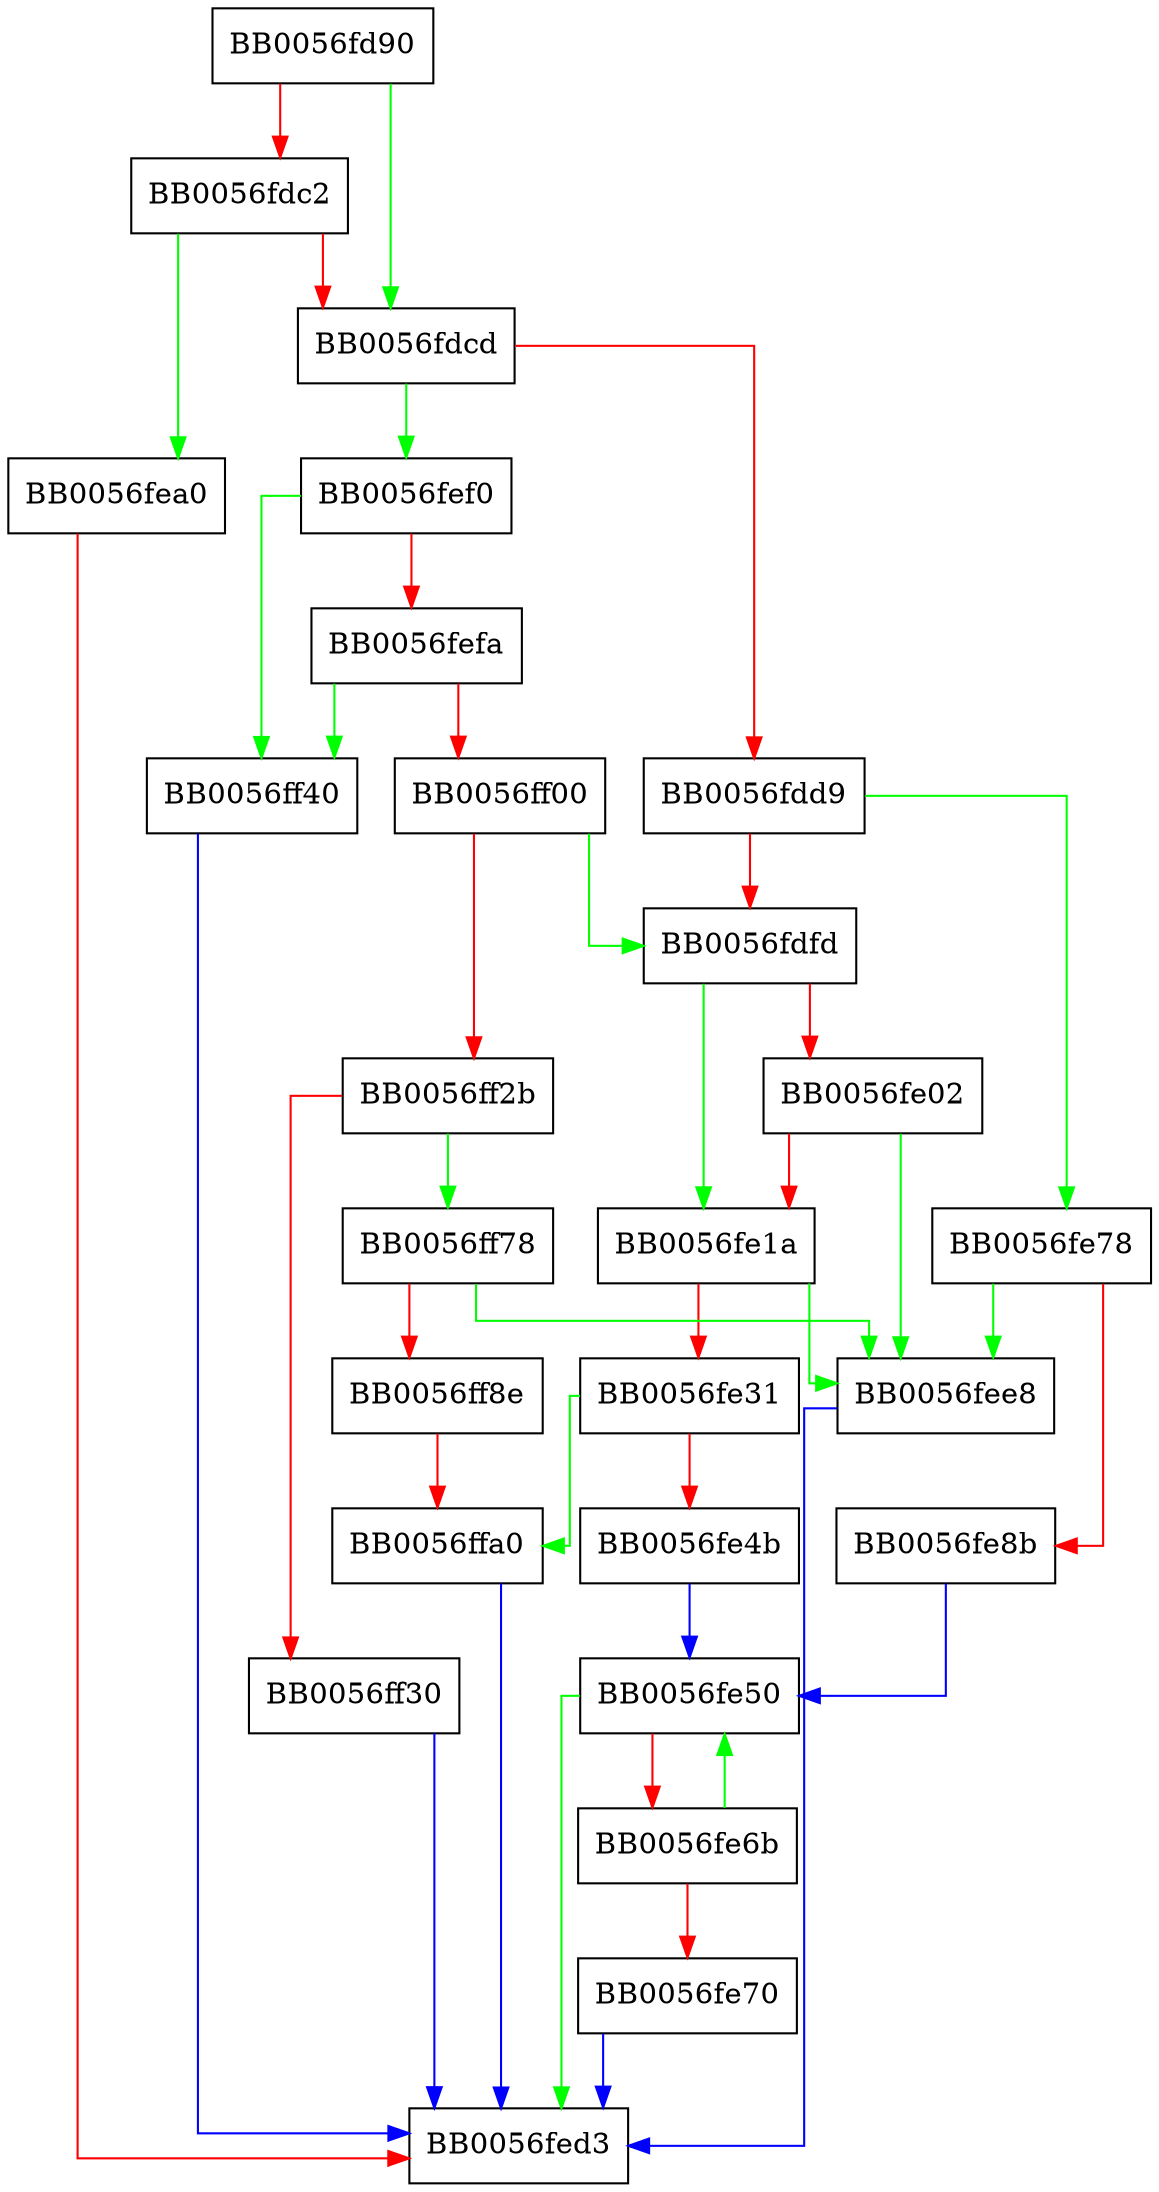 digraph CMS_decrypt {
  node [shape="box"];
  graph [splines=ortho];
  BB0056fd90 -> BB0056fdcd [color="green"];
  BB0056fd90 -> BB0056fdc2 [color="red"];
  BB0056fdc2 -> BB0056fea0 [color="green"];
  BB0056fdc2 -> BB0056fdcd [color="red"];
  BB0056fdcd -> BB0056fef0 [color="green"];
  BB0056fdcd -> BB0056fdd9 [color="red"];
  BB0056fdd9 -> BB0056fe78 [color="green"];
  BB0056fdd9 -> BB0056fdfd [color="red"];
  BB0056fdfd -> BB0056fe1a [color="green"];
  BB0056fdfd -> BB0056fe02 [color="red"];
  BB0056fe02 -> BB0056fee8 [color="green"];
  BB0056fe02 -> BB0056fe1a [color="red"];
  BB0056fe1a -> BB0056fee8 [color="green"];
  BB0056fe1a -> BB0056fe31 [color="red"];
  BB0056fe31 -> BB0056ffa0 [color="green"];
  BB0056fe31 -> BB0056fe4b [color="red"];
  BB0056fe4b -> BB0056fe50 [color="blue"];
  BB0056fe50 -> BB0056fed3 [color="green"];
  BB0056fe50 -> BB0056fe6b [color="red"];
  BB0056fe6b -> BB0056fe50 [color="green"];
  BB0056fe6b -> BB0056fe70 [color="red"];
  BB0056fe70 -> BB0056fed3 [color="blue"];
  BB0056fe78 -> BB0056fee8 [color="green"];
  BB0056fe78 -> BB0056fe8b [color="red"];
  BB0056fe8b -> BB0056fe50 [color="blue"];
  BB0056fea0 -> BB0056fed3 [color="red"];
  BB0056fee8 -> BB0056fed3 [color="blue"];
  BB0056fef0 -> BB0056ff40 [color="green"];
  BB0056fef0 -> BB0056fefa [color="red"];
  BB0056fefa -> BB0056ff40 [color="green"];
  BB0056fefa -> BB0056ff00 [color="red"];
  BB0056ff00 -> BB0056fdfd [color="green"];
  BB0056ff00 -> BB0056ff2b [color="red"];
  BB0056ff2b -> BB0056ff78 [color="green"];
  BB0056ff2b -> BB0056ff30 [color="red"];
  BB0056ff30 -> BB0056fed3 [color="blue"];
  BB0056ff40 -> BB0056fed3 [color="blue"];
  BB0056ff78 -> BB0056fee8 [color="green"];
  BB0056ff78 -> BB0056ff8e [color="red"];
  BB0056ff8e -> BB0056ffa0 [color="red"];
  BB0056ffa0 -> BB0056fed3 [color="blue"];
}
